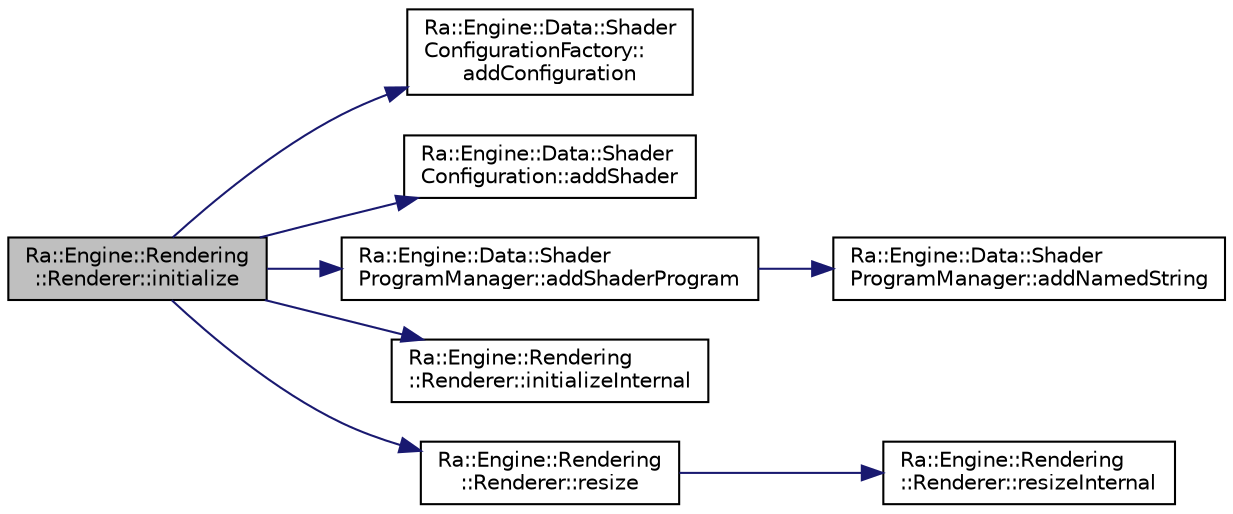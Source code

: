 digraph "Ra::Engine::Rendering::Renderer::initialize"
{
 // INTERACTIVE_SVG=YES
 // LATEX_PDF_SIZE
  edge [fontname="Helvetica",fontsize="10",labelfontname="Helvetica",labelfontsize="10"];
  node [fontname="Helvetica",fontsize="10",shape=record];
  rankdir="LR";
  Node1 [label="Ra::Engine::Rendering\l::Renderer::initialize",height=0.2,width=0.4,color="black", fillcolor="grey75", style="filled", fontcolor="black",tooltip="Initialize renderer."];
  Node1 -> Node2 [color="midnightblue",fontsize="10",style="solid",fontname="Helvetica"];
  Node2 [label="Ra::Engine::Data::Shader\lConfigurationFactory::\laddConfiguration",height=0.2,width=0.4,color="black", fillcolor="white", style="filled",URL="$namespaceRa_1_1Engine_1_1Data_1_1ShaderConfigurationFactory.html#a00918835250fbd8bbe4deae59ecd6dde",tooltip=" "];
  Node1 -> Node3 [color="midnightblue",fontsize="10",style="solid",fontname="Helvetica"];
  Node3 [label="Ra::Engine::Data::Shader\lConfiguration::addShader",height=0.2,width=0.4,color="black", fillcolor="white", style="filled",URL="$classRa_1_1Engine_1_1Data_1_1ShaderConfiguration.html#a42ec93f4772c0455149a81e9d8502d43",tooltip=" "];
  Node1 -> Node4 [color="midnightblue",fontsize="10",style="solid",fontname="Helvetica"];
  Node4 [label="Ra::Engine::Data::Shader\lProgramManager::addShaderProgram",height=0.2,width=0.4,color="black", fillcolor="white", style="filled",URL="$classRa_1_1Engine_1_1Data_1_1ShaderProgramManager.html#a4b346bfdb26bd4c0dcb3372f6e6b1dad",tooltip=" "];
  Node4 -> Node5 [color="midnightblue",fontsize="10",style="solid",fontname="Helvetica"];
  Node5 [label="Ra::Engine::Data::Shader\lProgramManager::addNamedString",height=0.2,width=0.4,color="black", fillcolor="white", style="filled",URL="$classRa_1_1Engine_1_1Data_1_1ShaderProgramManager.html#ae775537f28c1b2f538babc04d315d494",tooltip=" "];
  Node1 -> Node6 [color="midnightblue",fontsize="10",style="solid",fontname="Helvetica"];
  Node6 [label="Ra::Engine::Rendering\l::Renderer::initializeInternal",height=0.2,width=0.4,color="black", fillcolor="white", style="filled",URL="$classRa_1_1Engine_1_1Rendering_1_1Renderer.html#ab14ff49e794cd718b77db013c9fae556",tooltip="initializeInternal Initialize the renderer dependant resources."];
  Node1 -> Node7 [color="midnightblue",fontsize="10",style="solid",fontname="Helvetica"];
  Node7 [label="Ra::Engine::Rendering\l::Renderer::resize",height=0.2,width=0.4,color="black", fillcolor="white", style="filled",URL="$classRa_1_1Engine_1_1Rendering_1_1Renderer.html#a314e31247fa616d1cbb02143cd42019f",tooltip="Resize the viewport and all the screen textures, fbos. This function must be overrided as soon as som..."];
  Node7 -> Node8 [color="midnightblue",fontsize="10",style="solid",fontname="Helvetica"];
  Node8 [label="Ra::Engine::Rendering\l::Renderer::resizeInternal",height=0.2,width=0.4,color="black", fillcolor="white", style="filled",URL="$classRa_1_1Engine_1_1Rendering_1_1Renderer.html#ac804ffc9a0b4f71c02610ce930fd5c65",tooltip=" "];
}
